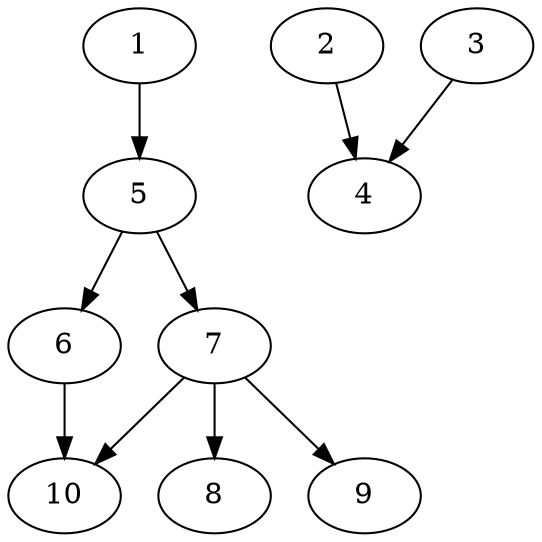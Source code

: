 // DAG automatically generated by daggen at Thu Oct  3 13:58:05 2019
// ./daggen --dot -n 10 --ccr 0.4 --fat 0.5 --regular 0.7 --density 0.6 --mindata 5242880 --maxdata 52428800 
digraph G {
  1 [size="28866560", alpha="0.14", expect_size="11546624"] 
  1 -> 5 [size ="11546624"]
  2 [size="62138880", alpha="0.10", expect_size="24855552"] 
  2 -> 4 [size ="24855552"]
  3 [size="123563520", alpha="0.17", expect_size="49425408"] 
  3 -> 4 [size ="49425408"]
  4 [size="16133120", alpha="0.07", expect_size="6453248"] 
  5 [size="40304640", alpha="0.17", expect_size="16121856"] 
  5 -> 6 [size ="16121856"]
  5 -> 7 [size ="16121856"]
  6 [size="100034560", alpha="0.09", expect_size="40013824"] 
  6 -> 10 [size ="40013824"]
  7 [size="71388160", alpha="0.05", expect_size="28555264"] 
  7 -> 8 [size ="28555264"]
  7 -> 9 [size ="28555264"]
  7 -> 10 [size ="28555264"]
  8 [size="72773120", alpha="0.16", expect_size="29109248"] 
  9 [size="85701120", alpha="0.04", expect_size="34280448"] 
  10 [size="44377600", alpha="0.10", expect_size="17751040"] 
}
